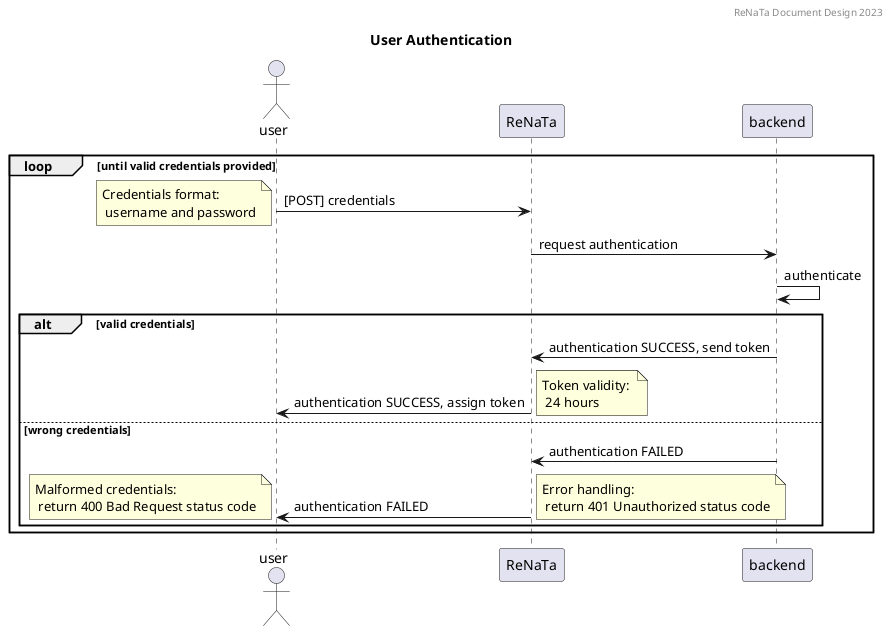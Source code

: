 @startuml

header ReNaTa Document Design 2023
title User Authentication

actor user
participant ReNaTa
participant backend


loop until valid credentials provided
    user->ReNaTa: [POST] credentials
    note left: Credentials format: \n username and password
    backend<-ReNaTa: request authentication
    backend->backend: authenticate

    alt valid credentials 
        backend->ReNaTa: authentication SUCCESS, send token
        user<-ReNaTa: authentication SUCCESS, assign token
        note right: Token format: \n JWT
        note right: Token validity: \n 24 hours
    else wrong credentials 
        backend->ReNaTa: authentication FAILED
        user<-ReNaTa: authentication FAILED
        note right: Error handling: \n return 401 Unauthorized status code
        note left: Malformed credentials: \n return 400 Bad Request status code
    end
end

@enduml
